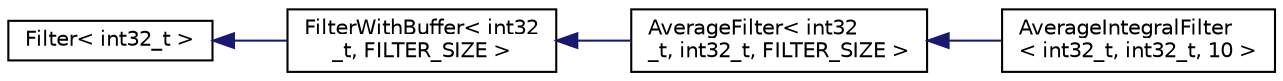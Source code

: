 digraph "Graphical Class Hierarchy"
{
 // INTERACTIVE_SVG=YES
  edge [fontname="Helvetica",fontsize="10",labelfontname="Helvetica",labelfontsize="10"];
  node [fontname="Helvetica",fontsize="10",shape=record];
  rankdir="LR";
  Node1 [label="Filter\< int32_t \>",height=0.2,width=0.4,color="black", fillcolor="white", style="filled",URL="$classFilter.html"];
  Node1 -> Node2 [dir="back",color="midnightblue",fontsize="10",style="solid",fontname="Helvetica"];
  Node2 [label="FilterWithBuffer\< int32\l_t, FILTER_SIZE \>",height=0.2,width=0.4,color="black", fillcolor="white", style="filled",URL="$classFilterWithBuffer.html"];
  Node2 -> Node3 [dir="back",color="midnightblue",fontsize="10",style="solid",fontname="Helvetica"];
  Node3 [label="AverageFilter\< int32\l_t, int32_t, FILTER_SIZE \>",height=0.2,width=0.4,color="black", fillcolor="white", style="filled",URL="$classAverageFilter.html"];
  Node3 -> Node4 [dir="back",color="midnightblue",fontsize="10",style="solid",fontname="Helvetica"];
  Node4 [label="AverageIntegralFilter\l\< int32_t, int32_t, 10 \>",height=0.2,width=0.4,color="black", fillcolor="white", style="filled",URL="$classAverageIntegralFilter.html"];
}
